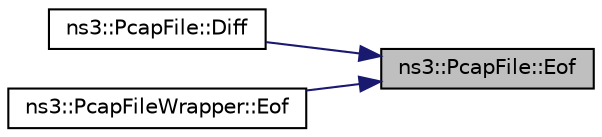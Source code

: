 digraph "ns3::PcapFile::Eof"
{
 // LATEX_PDF_SIZE
  edge [fontname="Helvetica",fontsize="10",labelfontname="Helvetica",labelfontsize="10"];
  node [fontname="Helvetica",fontsize="10",shape=record];
  rankdir="RL";
  Node1 [label="ns3::PcapFile::Eof",height=0.2,width=0.4,color="black", fillcolor="grey75", style="filled", fontcolor="black",tooltip=" "];
  Node1 -> Node2 [dir="back",color="midnightblue",fontsize="10",style="solid",fontname="Helvetica"];
  Node2 [label="ns3::PcapFile::Diff",height=0.2,width=0.4,color="black", fillcolor="white", style="filled",URL="$classns3_1_1_pcap_file.html#a2819d3aa000846e3527b8c798a67598c",tooltip="Compare two PCAP files packet-by-packet."];
  Node1 -> Node3 [dir="back",color="midnightblue",fontsize="10",style="solid",fontname="Helvetica"];
  Node3 [label="ns3::PcapFileWrapper::Eof",height=0.2,width=0.4,color="black", fillcolor="white", style="filled",URL="$classns3_1_1_pcap_file_wrapper.html#aa714de7ea2c37b176b67d91d1b1d74d6",tooltip=" "];
}
